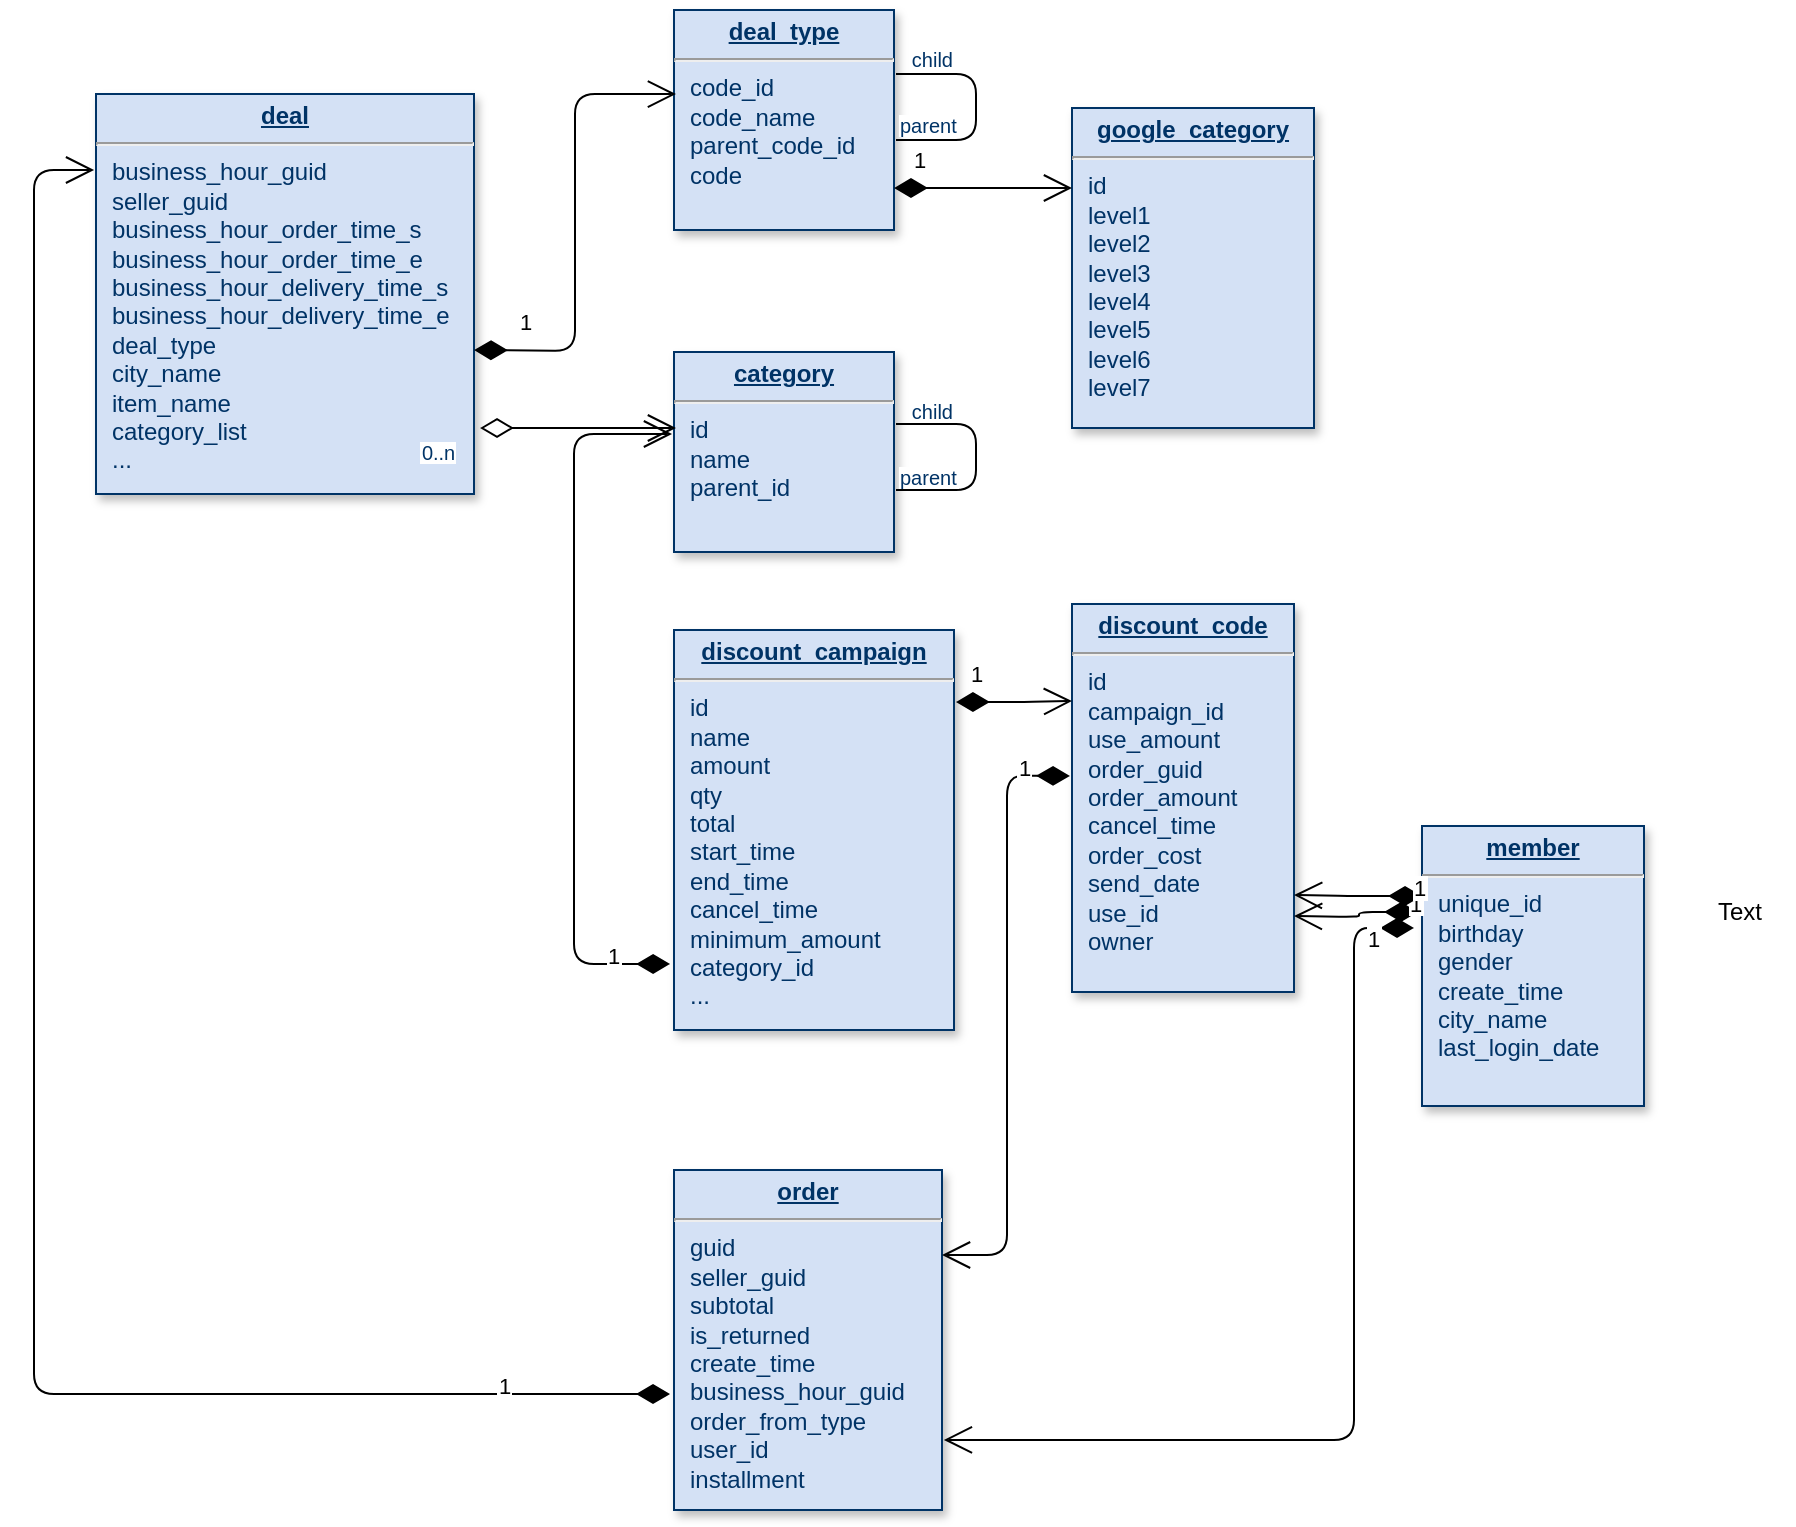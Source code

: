 <mxfile version="10.6.7" type="google"><diagram name="Page-1" id="efa7a0a1-bf9b-a30e-e6df-94a7791c09e9"><mxGraphModel dx="732" dy="706" grid="1" gridSize="10" guides="1" tooltips="1" connect="1" arrows="1" fold="1" page="1" pageScale="1" pageWidth="826" pageHeight="1169" background="#ffffff" math="0" shadow="0"><root><mxCell id="0"/><mxCell id="1" parent="0"/><mxCell id="22" value="&lt;p style=&quot;margin: 0px ; margin-top: 4px ; text-align: center ; text-decoration: underline&quot;&gt;&lt;b&gt;deal_type&lt;/b&gt;&lt;/p&gt;&lt;hr&gt;&lt;p style=&quot;margin: 0px ; margin-left: 8px&quot;&gt;code_id&lt;/p&gt;&lt;p style=&quot;margin: 0px ; margin-left: 8px&quot;&gt;code_name&lt;/p&gt;&lt;p style=&quot;margin: 0px ; margin-left: 8px&quot;&gt;parent_code_id&lt;/p&gt;&lt;p style=&quot;margin: 0px ; margin-left: 8px&quot;&gt;code&lt;/p&gt;" style="verticalAlign=top;align=left;overflow=fill;fontSize=12;fontFamily=Helvetica;html=1;strokeColor=#003366;shadow=1;fillColor=#D4E1F5;fontColor=#003366" parent="1" vertex="1"><mxGeometry x="880" y="490" width="110" height="110" as="geometry"/></mxCell><mxCell id="24" value="&lt;p style=&quot;margin: 0px ; margin-top: 4px ; text-align: center ; text-decoration: underline&quot;&gt;&lt;b&gt;order&lt;/b&gt;&lt;/p&gt;&lt;hr&gt;&lt;p style=&quot;margin: 0px ; margin-left: 8px&quot;&gt;guid&lt;/p&gt;&lt;p style=&quot;margin: 0px ; margin-left: 8px&quot;&gt;seller_guid&lt;/p&gt;&lt;p style=&quot;margin: 0px ; margin-left: 8px&quot;&gt;subtotal&lt;/p&gt;&lt;p style=&quot;margin: 0px ; margin-left: 8px&quot;&gt;is_returned&lt;/p&gt;&lt;p style=&quot;margin: 0px ; margin-left: 8px&quot;&gt;create_time&lt;/p&gt;&lt;p style=&quot;margin: 0px ; margin-left: 8px&quot;&gt;business_hour_guid&lt;/p&gt;&lt;p style=&quot;margin: 0px ; margin-left: 8px&quot;&gt;order_from_type&lt;/p&gt;&lt;p style=&quot;margin: 0px ; margin-left: 8px&quot;&gt;user_id&lt;/p&gt;&lt;p style=&quot;margin: 0px ; margin-left: 8px&quot;&gt;installment&lt;/p&gt;" style="verticalAlign=top;align=left;overflow=fill;fontSize=12;fontFamily=Helvetica;html=1;strokeColor=#003366;shadow=1;fillColor=#D4E1F5;fontColor=#003366" parent="1" vertex="1"><mxGeometry x="880" y="1070" width="134" height="170" as="geometry"/></mxCell><mxCell id="26" value="&lt;p style=&quot;margin: 0px ; margin-top: 4px ; text-align: center ; text-decoration: underline&quot;&gt;&lt;b&gt;category&lt;/b&gt;&lt;/p&gt;&lt;hr&gt;&lt;p style=&quot;margin: 0px ; margin-left: 8px&quot;&gt;id&lt;/p&gt;&lt;p style=&quot;margin: 0px ; margin-left: 8px&quot;&gt;name&lt;/p&gt;&lt;p style=&quot;margin: 0px ; margin-left: 8px&quot;&gt;parent_id&lt;/p&gt;" style="verticalAlign=top;align=left;overflow=fill;fontSize=12;fontFamily=Helvetica;html=1;strokeColor=#003366;shadow=1;fillColor=#D4E1F5;fontColor=#003366" parent="1" vertex="1"><mxGeometry x="880" y="661" width="110" height="100" as="geometry"/></mxCell><mxCell id="27" value="&lt;p style=&quot;margin: 0px ; margin-top: 4px ; text-align: center ; text-decoration: underline&quot;&gt;&lt;b&gt;google_category&lt;/b&gt;&lt;/p&gt;&lt;hr&gt;&lt;p style=&quot;margin: 0px ; margin-left: 8px&quot;&gt;id&lt;/p&gt;&lt;p style=&quot;margin: 0px ; margin-left: 8px&quot;&gt;level1&lt;/p&gt;&lt;p style=&quot;margin: 0px ; margin-left: 8px&quot;&gt;level2&lt;/p&gt;&lt;p style=&quot;margin: 0px ; margin-left: 8px&quot;&gt;level3&lt;/p&gt;&lt;p style=&quot;margin: 0px ; margin-left: 8px&quot;&gt;level4&lt;/p&gt;&lt;p style=&quot;margin: 0px ; margin-left: 8px&quot;&gt;level5&lt;/p&gt;&lt;p style=&quot;margin: 0px ; margin-left: 8px&quot;&gt;level6&lt;/p&gt;&lt;p style=&quot;margin: 0px ; margin-left: 8px&quot;&gt;level7&lt;/p&gt;" style="verticalAlign=top;align=left;overflow=fill;fontSize=12;fontFamily=Helvetica;html=1;strokeColor=#003366;shadow=1;fillColor=#D4E1F5;fontColor=#003366" parent="1" vertex="1"><mxGeometry x="1079" y="539" width="121" height="160" as="geometry"/></mxCell><mxCell id="29" value="&lt;p style=&quot;margin: 0px ; margin-top: 4px ; text-align: center ; text-decoration: underline&quot;&gt;&lt;b&gt;deal&lt;/b&gt;&lt;/p&gt;&lt;hr&gt;&lt;p style=&quot;margin: 0px ; margin-left: 8px&quot;&gt;business_hour_guid&lt;/p&gt;&lt;p style=&quot;margin: 0px ; margin-left: 8px&quot;&gt;seller_guid&lt;/p&gt;&lt;p style=&quot;margin: 0px ; margin-left: 8px&quot;&gt;business_hour_order_time_s&lt;/p&gt;&lt;p style=&quot;margin: 0px ; margin-left: 8px&quot;&gt;business_hour_order_time_e&lt;br&gt;&lt;/p&gt;&lt;p style=&quot;margin: 0px ; margin-left: 8px&quot;&gt;business_hour_delivery_time_s&lt;/p&gt;&lt;p style=&quot;margin: 0px ; margin-left: 8px&quot;&gt;&lt;span&gt;business_hour_delivery_time_e&lt;/span&gt;&lt;/p&gt;&lt;p style=&quot;margin: 0px ; margin-left: 8px&quot;&gt;&lt;span&gt;deal_type&lt;/span&gt;&lt;/p&gt;&lt;p style=&quot;margin: 0px ; margin-left: 8px&quot;&gt;&lt;span&gt;city_name&lt;/span&gt;&lt;/p&gt;&lt;p style=&quot;margin: 0px ; margin-left: 8px&quot;&gt;&lt;span&gt;item_name&lt;/span&gt;&lt;/p&gt;&lt;p style=&quot;margin: 0px ; margin-left: 8px&quot;&gt;&lt;span&gt;category_list&lt;/span&gt;&lt;/p&gt;&lt;p style=&quot;margin: 0px ; margin-left: 8px&quot;&gt;&lt;span&gt;...&lt;/span&gt;&lt;/p&gt;" style="verticalAlign=top;align=left;overflow=fill;fontSize=12;fontFamily=Helvetica;html=1;strokeColor=#003366;shadow=1;fillColor=#D4E1F5;fontColor=#003366" parent="1" vertex="1"><mxGeometry x="591" y="532" width="189" height="200" as="geometry"/></mxCell><mxCell id="33" value="&lt;p style=&quot;margin: 0px ; margin-top: 4px ; text-align: center ; text-decoration: underline&quot;&gt;&lt;strong&gt;discount_campaign&lt;/strong&gt;&lt;/p&gt;&lt;hr&gt;&lt;p style=&quot;margin: 0px ; margin-left: 8px&quot;&gt;id&lt;/p&gt;&lt;p style=&quot;margin: 0px ; margin-left: 8px&quot;&gt;name&lt;/p&gt;&lt;p style=&quot;margin: 0px ; margin-left: 8px&quot;&gt;amount&lt;/p&gt;&lt;p style=&quot;margin: 0px ; margin-left: 8px&quot;&gt;qty&lt;/p&gt;&lt;p style=&quot;margin: 0px ; margin-left: 8px&quot;&gt;total&lt;/p&gt;&lt;p style=&quot;margin: 0px ; margin-left: 8px&quot;&gt;start_time&lt;/p&gt;&lt;p style=&quot;margin: 0px ; margin-left: 8px&quot;&gt;end_time&lt;/p&gt;&lt;p style=&quot;margin: 0px ; margin-left: 8px&quot;&gt;cancel_time&lt;/p&gt;&lt;p style=&quot;margin: 0px ; margin-left: 8px&quot;&gt;minimum_amount&lt;/p&gt;&lt;p style=&quot;margin: 0px ; margin-left: 8px&quot;&gt;category_id&lt;/p&gt;&lt;p style=&quot;margin: 0px ; margin-left: 8px&quot;&gt;...&lt;/p&gt;" style="verticalAlign=top;align=left;overflow=fill;fontSize=12;fontFamily=Helvetica;html=1;strokeColor=#003366;shadow=1;fillColor=#D4E1F5;fontColor=#003366" parent="1" vertex="1"><mxGeometry x="880" y="800" width="140" height="200" as="geometry"/></mxCell><mxCell id="34" value="&lt;p style=&quot;margin: 0px ; margin-top: 4px ; text-align: center ; text-decoration: underline&quot;&gt;&lt;strong&gt;discount_code&lt;/strong&gt;&lt;/p&gt;&lt;hr&gt;&lt;p style=&quot;margin: 0px ; margin-left: 8px&quot;&gt;id&lt;/p&gt;&lt;p style=&quot;margin: 0px ; margin-left: 8px&quot;&gt;campaign_id&lt;/p&gt;&lt;p style=&quot;margin: 0px ; margin-left: 8px&quot;&gt;use_amount&lt;/p&gt;&lt;p style=&quot;margin: 0px ; margin-left: 8px&quot;&gt;order_guid&lt;/p&gt;&lt;p style=&quot;margin: 0px ; margin-left: 8px&quot;&gt;order_amount&lt;/p&gt;&lt;p style=&quot;margin: 0px ; margin-left: 8px&quot;&gt;cancel_time&lt;/p&gt;&lt;p style=&quot;margin: 0px ; margin-left: 8px&quot;&gt;order_cost&lt;/p&gt;&lt;p style=&quot;margin: 0px ; margin-left: 8px&quot;&gt;send_date&lt;/p&gt;&lt;p style=&quot;margin: 0px ; margin-left: 8px&quot;&gt;use_id&lt;/p&gt;&lt;p style=&quot;margin: 0px ; margin-left: 8px&quot;&gt;owner&lt;/p&gt;" style="verticalAlign=top;align=left;overflow=fill;fontSize=12;fontFamily=Helvetica;html=1;strokeColor=#003366;shadow=1;fillColor=#D4E1F5;fontColor=#003366" parent="1" vertex="1"><mxGeometry x="1079" y="787" width="111" height="194" as="geometry"/></mxCell><mxCell id="L0JYHCO-eQKAK1mWNZde-114" value="1" style="endArrow=open;endSize=12;startArrow=diamondThin;startSize=14;startFill=1;edgeStyle=orthogonalEdgeStyle;align=left;verticalAlign=bottom;entryX=0.009;entryY=0.382;entryDx=0;entryDy=0;entryPerimeter=0;" parent="1" target="22" edge="1"><mxGeometry x="-0.818" y="5.0" relative="1" as="geometry"><mxPoint x="780" y="660.0" as="sourcePoint"/><mxPoint x="890" y="660.0" as="targetPoint"/><mxPoint as="offset"/></mxGeometry></mxCell><mxCell id="L0JYHCO-eQKAK1mWNZde-122" value="1" style="endArrow=open;endSize=12;startArrow=diamondThin;startSize=14;startFill=1;edgeStyle=orthogonalEdgeStyle;align=left;verticalAlign=bottom;exitX=1;exitY=0.75;exitDx=0;exitDy=0;entryX=0;entryY=0.25;entryDx=0;entryDy=0;" parent="1" edge="1"><mxGeometry x="-0.818" y="5.0" relative="1" as="geometry"><mxPoint x="990" y="579" as="sourcePoint"/><mxPoint x="1079" y="579" as="targetPoint"/><mxPoint as="offset"/></mxGeometry></mxCell><mxCell id="L0JYHCO-eQKAK1mWNZde-123" value="" style="endArrow=open;endSize=12;startArrow=diamondThin;startSize=14;startFill=0;edgeStyle=orthogonalEdgeStyle;entryX=0.009;entryY=0.38;entryDx=0;entryDy=0;entryPerimeter=0;exitX=1.016;exitY=0.835;exitDx=0;exitDy=0;exitPerimeter=0;" parent="1" source="29" target="26" edge="1"><mxGeometry x="650.36" y="538" as="geometry"><mxPoint x="790" y="690" as="sourcePoint"/><mxPoint x="751.0" y="810" as="targetPoint"/><Array as="points"/></mxGeometry></mxCell><mxCell id="L0JYHCO-eQKAK1mWNZde-124" value="0..n" style="resizable=0;align=left;verticalAlign=top;labelBackgroundColor=#ffffff;fontSize=10;strokeColor=#003366;shadow=1;fillColor=#D4E1F5;fontColor=#003366" parent="L0JYHCO-eQKAK1mWNZde-123" connectable="0" vertex="1"><mxGeometry x="-1" relative="1" as="geometry"><mxPoint x="-31.08" as="offset"/></mxGeometry></mxCell><mxCell id="L0JYHCO-eQKAK1mWNZde-130" value="" style="endArrow=none;edgeStyle=orthogonalEdgeStyle;" parent="1" edge="1"><mxGeometry x="191" y="960" as="geometry"><mxPoint x="991" y="730" as="sourcePoint"/><mxPoint x="991" y="697" as="targetPoint"/><Array as="points"><mxPoint x="1031" y="697"/></Array></mxGeometry></mxCell><mxCell id="L0JYHCO-eQKAK1mWNZde-131" value="parent" style="resizable=0;align=left;verticalAlign=bottom;labelBackgroundColor=#ffffff;fontSize=10;strokeColor=#003366;shadow=1;fillColor=#D4E1F5;fontColor=#003366" parent="L0JYHCO-eQKAK1mWNZde-130" connectable="0" vertex="1"><mxGeometry x="-1" relative="1" as="geometry"><mxPoint y="2" as="offset"/></mxGeometry></mxCell><mxCell id="L0JYHCO-eQKAK1mWNZde-132" value="child" style="resizable=0;align=right;verticalAlign=bottom;labelBackgroundColor=#ffffff;fontSize=10;strokeColor=#003366;shadow=1;fillColor=#D4E1F5;fontColor=#003366" parent="L0JYHCO-eQKAK1mWNZde-130" connectable="0" vertex="1"><mxGeometry x="1" relative="1" as="geometry"><mxPoint x="30" y="1.84" as="offset"/></mxGeometry></mxCell><mxCell id="L0JYHCO-eQKAK1mWNZde-133" value="" style="endArrow=none;edgeStyle=orthogonalEdgeStyle;" parent="1" edge="1"><mxGeometry x="191" y="785" as="geometry"><mxPoint x="991" y="555" as="sourcePoint"/><mxPoint x="991" y="522" as="targetPoint"/><Array as="points"><mxPoint x="1031" y="522"/></Array></mxGeometry></mxCell><mxCell id="L0JYHCO-eQKAK1mWNZde-134" value="parent" style="resizable=0;align=left;verticalAlign=bottom;labelBackgroundColor=#ffffff;fontSize=10;strokeColor=#003366;shadow=1;fillColor=#D4E1F5;fontColor=#003366" parent="L0JYHCO-eQKAK1mWNZde-133" connectable="0" vertex="1"><mxGeometry x="-1" relative="1" as="geometry"><mxPoint y="1" as="offset"/></mxGeometry></mxCell><mxCell id="L0JYHCO-eQKAK1mWNZde-135" value="child" style="resizable=0;align=right;verticalAlign=bottom;labelBackgroundColor=#ffffff;fontSize=10;strokeColor=#003366;shadow=1;fillColor=#D4E1F5;fontColor=#003366" parent="L0JYHCO-eQKAK1mWNZde-133" connectable="0" vertex="1"><mxGeometry x="1" relative="1" as="geometry"><mxPoint x="30" y="0.84" as="offset"/></mxGeometry></mxCell><mxCell id="L0JYHCO-eQKAK1mWNZde-136" value="1" style="endArrow=open;endSize=12;startArrow=diamondThin;startSize=14;startFill=1;edgeStyle=orthogonalEdgeStyle;align=left;verticalAlign=bottom;exitX=-0.014;exitY=0.835;exitDx=0;exitDy=0;exitPerimeter=0;entryX=-0.009;entryY=0.41;entryDx=0;entryDy=0;entryPerimeter=0;" parent="1" source="33" target="26" edge="1"><mxGeometry x="-0.818" y="5.0" relative="1" as="geometry"><mxPoint x="855" y="1036.0" as="sourcePoint"/><mxPoint x="840" y="720" as="targetPoint"/><mxPoint as="offset"/><Array as="points"><mxPoint x="830" y="967"/><mxPoint x="830" y="702"/></Array></mxGeometry></mxCell><mxCell id="L0JYHCO-eQKAK1mWNZde-138" value="1" style="endArrow=open;endSize=12;startArrow=diamondThin;startSize=14;startFill=1;edgeStyle=orthogonalEdgeStyle;align=left;verticalAlign=bottom;entryX=0;entryY=0.25;entryDx=0;entryDy=0;exitX=1.007;exitY=0.18;exitDx=0;exitDy=0;exitPerimeter=0;" parent="1" source="33" target="34" edge="1"><mxGeometry x="-0.818" y="5.0" relative="1" as="geometry"><mxPoint x="790" y="670.0" as="sourcePoint"/><mxPoint x="891" y="542" as="targetPoint"/><mxPoint as="offset"/></mxGeometry></mxCell><mxCell id="L0JYHCO-eQKAK1mWNZde-139" value="1" style="endArrow=open;endSize=12;startArrow=diamondThin;startSize=14;startFill=1;edgeStyle=orthogonalEdgeStyle;align=left;verticalAlign=bottom;entryX=1;entryY=0.25;entryDx=0;entryDy=0;exitX=-0.009;exitY=0.443;exitDx=0;exitDy=0;exitPerimeter=0;" parent="1" source="34" target="24" edge="1"><mxGeometry x="-0.818" y="5.0" relative="1" as="geometry"><mxPoint x="1031" y="886" as="sourcePoint"/><mxPoint x="1089" y="886" as="targetPoint"/><mxPoint as="offset"/></mxGeometry></mxCell><mxCell id="L0JYHCO-eQKAK1mWNZde-141" value="1" style="endArrow=open;endSize=12;startArrow=diamondThin;startSize=14;startFill=1;edgeStyle=orthogonalEdgeStyle;align=left;verticalAlign=bottom;entryX=-0.005;entryY=0.19;entryDx=0;entryDy=0;entryPerimeter=0;exitX=-0.015;exitY=0.659;exitDx=0;exitDy=0;exitPerimeter=0;" parent="1" source="24" target="29" edge="1"><mxGeometry x="-0.818" y="5.0" relative="1" as="geometry"><mxPoint x="630" y="959.0" as="sourcePoint"/><mxPoint x="370" y="889" as="targetPoint"/><mxPoint as="offset"/><Array as="points"><mxPoint x="560" y="1182"/><mxPoint x="560" y="570"/></Array></mxGeometry></mxCell><mxCell id="Ziuuue-R9ThBokWd7YfH-34" value="&lt;p style=&quot;margin: 0px ; margin-top: 4px ; text-align: center ; text-decoration: underline&quot;&gt;&lt;b&gt;member&lt;/b&gt;&lt;/p&gt;&lt;hr&gt;&lt;p style=&quot;margin: 0px ; margin-left: 8px&quot;&gt;unique_id&lt;/p&gt;&lt;p style=&quot;margin: 0px ; margin-left: 8px&quot;&gt;birthday&lt;/p&gt;&lt;p style=&quot;margin: 0px ; margin-left: 8px&quot;&gt;gender&lt;/p&gt;&lt;p style=&quot;margin: 0px ; margin-left: 8px&quot;&gt;create_time&lt;/p&gt;&lt;p style=&quot;margin: 0px ; margin-left: 8px&quot;&gt;city_name&lt;/p&gt;&lt;p style=&quot;margin: 0px ; margin-left: 8px&quot;&gt;last_login_date&lt;/p&gt;" style="verticalAlign=top;align=left;overflow=fill;fontSize=12;fontFamily=Helvetica;html=1;strokeColor=#003366;shadow=1;fillColor=#D4E1F5;fontColor=#003366" vertex="1" parent="1"><mxGeometry x="1254" y="898" width="111" height="140" as="geometry"/></mxCell><mxCell id="Ziuuue-R9ThBokWd7YfH-37" value="1" style="endArrow=open;endSize=12;startArrow=diamondThin;startSize=14;startFill=1;edgeStyle=orthogonalEdgeStyle;align=left;verticalAlign=bottom;exitX=-0.018;exitY=0.307;exitDx=0;exitDy=0;exitPerimeter=0;" edge="1" parent="1" source="Ziuuue-R9ThBokWd7YfH-34"><mxGeometry x="-0.818" y="5.0" relative="1" as="geometry"><mxPoint x="1270" y="943" as="sourcePoint"/><mxPoint x="1190" y="943" as="targetPoint"/><mxPoint as="offset"/></mxGeometry></mxCell><mxCell id="Ziuuue-R9ThBokWd7YfH-38" value="1" style="endArrow=open;endSize=12;startArrow=diamondThin;startSize=14;startFill=1;edgeStyle=orthogonalEdgeStyle;align=left;verticalAlign=bottom;exitX=-0.036;exitY=0.364;exitDx=0;exitDy=0;entryX=1.007;entryY=0.794;entryDx=0;entryDy=0;entryPerimeter=0;exitPerimeter=0;" edge="1" parent="1" source="Ziuuue-R9ThBokWd7YfH-34" target="24"><mxGeometry x="-0.818" y="5.0" relative="1" as="geometry"><mxPoint x="1320" y="960" as="sourcePoint"/><mxPoint x="1200" y="960" as="targetPoint"/><mxPoint as="offset"/><Array as="points"><mxPoint x="1220" y="949"/><mxPoint x="1220" y="1205"/></Array></mxGeometry></mxCell><mxCell id="Ziuuue-R9ThBokWd7YfH-39" value="Text" style="text;html=1;resizable=0;points=[];autosize=1;align=left;verticalAlign=top;spacingTop=-4;" vertex="1" parent="1"><mxGeometry x="1400" y="931" width="40" height="20" as="geometry"/></mxCell><mxCell id="Ziuuue-R9ThBokWd7YfH-40" value="1" style="endArrow=open;endSize=12;startArrow=diamondThin;startSize=14;startFill=1;edgeStyle=orthogonalEdgeStyle;align=left;verticalAlign=bottom;entryX=1;entryY=0.75;entryDx=0;entryDy=0;exitX=0;exitY=0.25;exitDx=0;exitDy=0;" edge="1" parent="1" source="Ziuuue-R9ThBokWd7YfH-34" target="34"><mxGeometry x="-0.818" y="5.0" relative="1" as="geometry"><mxPoint x="1031" y="846" as="sourcePoint"/><mxPoint x="1089" y="846" as="targetPoint"/><mxPoint as="offset"/></mxGeometry></mxCell></root></mxGraphModel></diagram></mxfile>